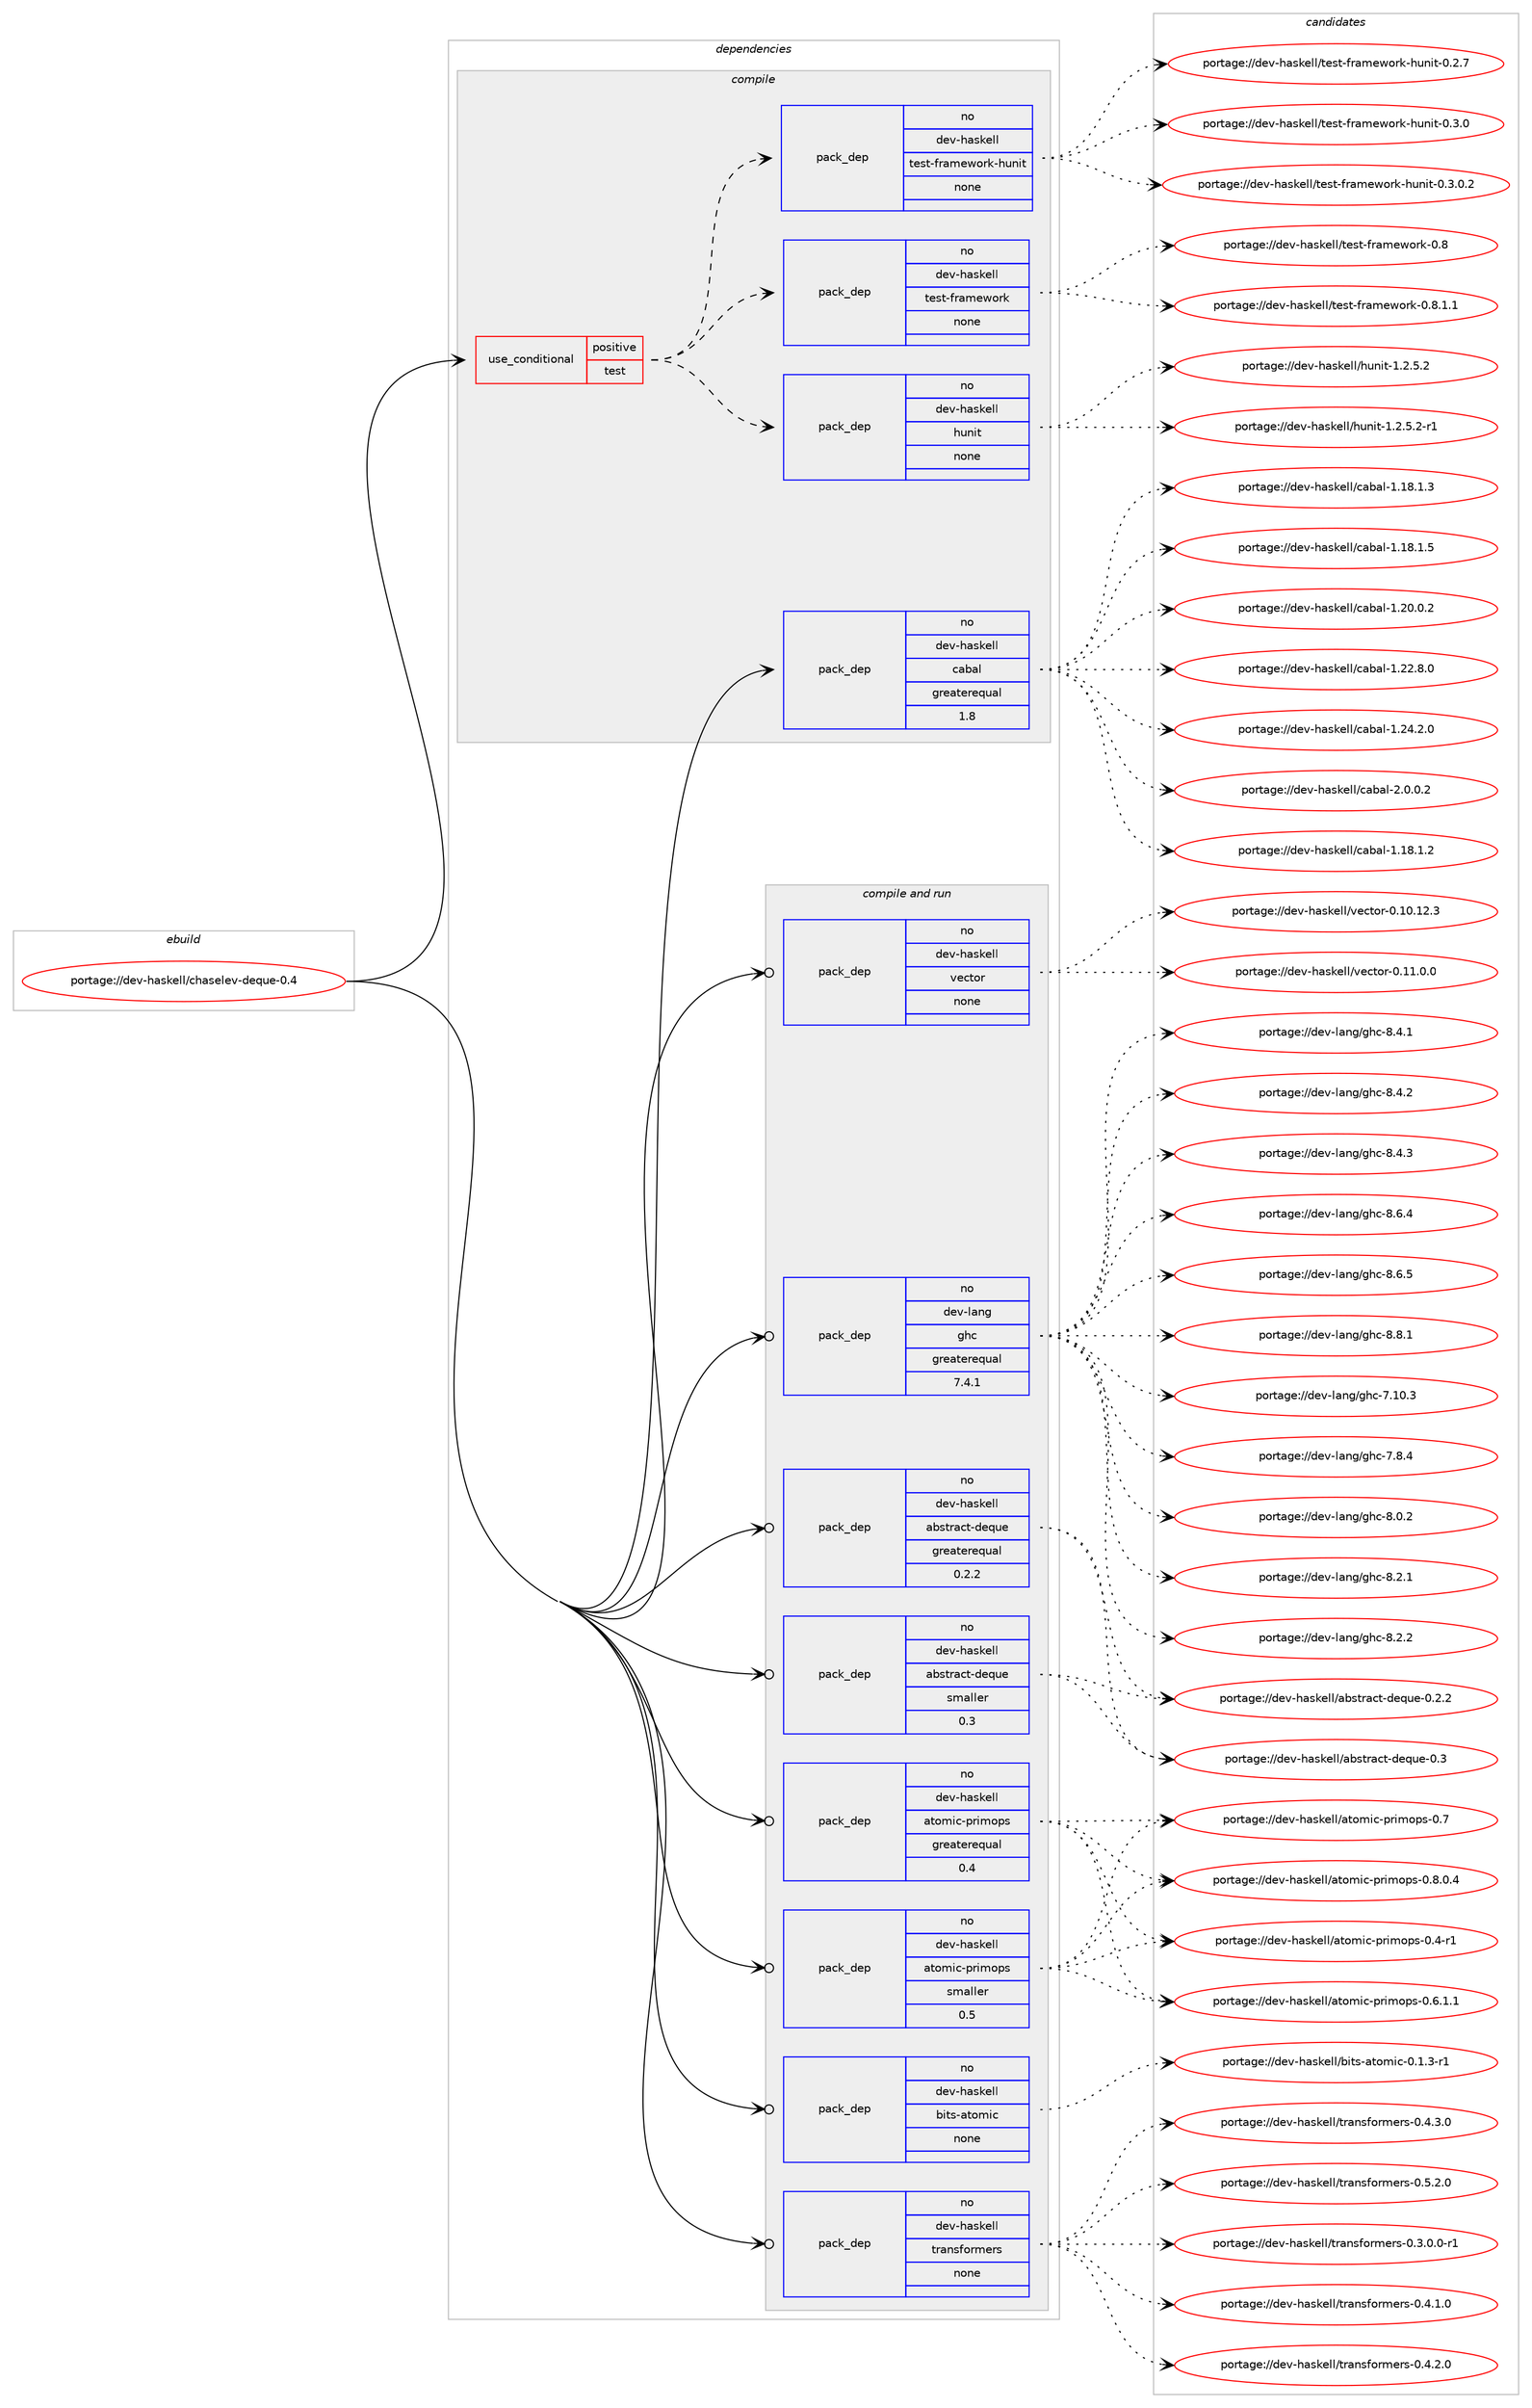 digraph prolog {

# *************
# Graph options
# *************

newrank=true;
concentrate=true;
compound=true;
graph [rankdir=LR,fontname=Helvetica,fontsize=10,ranksep=1.5];#, ranksep=2.5, nodesep=0.2];
edge  [arrowhead=vee];
node  [fontname=Helvetica,fontsize=10];

# **********
# The ebuild
# **********

subgraph cluster_leftcol {
color=gray;
rank=same;
label=<<i>ebuild</i>>;
id [label="portage://dev-haskell/chaselev-deque-0.4", color=red, width=4, href="../dev-haskell/chaselev-deque-0.4.svg"];
}

# ****************
# The dependencies
# ****************

subgraph cluster_midcol {
color=gray;
label=<<i>dependencies</i>>;
subgraph cluster_compile {
fillcolor="#eeeeee";
style=filled;
label=<<i>compile</i>>;
subgraph cond14521 {
dependency63898 [label=<<TABLE BORDER="0" CELLBORDER="1" CELLSPACING="0" CELLPADDING="4"><TR><TD ROWSPAN="3" CELLPADDING="10">use_conditional</TD></TR><TR><TD>positive</TD></TR><TR><TD>test</TD></TR></TABLE>>, shape=none, color=red];
subgraph pack47881 {
dependency63899 [label=<<TABLE BORDER="0" CELLBORDER="1" CELLSPACING="0" CELLPADDING="4" WIDTH="220"><TR><TD ROWSPAN="6" CELLPADDING="30">pack_dep</TD></TR><TR><TD WIDTH="110">no</TD></TR><TR><TD>dev-haskell</TD></TR><TR><TD>hunit</TD></TR><TR><TD>none</TD></TR><TR><TD></TD></TR></TABLE>>, shape=none, color=blue];
}
dependency63898:e -> dependency63899:w [weight=20,style="dashed",arrowhead="vee"];
subgraph pack47882 {
dependency63900 [label=<<TABLE BORDER="0" CELLBORDER="1" CELLSPACING="0" CELLPADDING="4" WIDTH="220"><TR><TD ROWSPAN="6" CELLPADDING="30">pack_dep</TD></TR><TR><TD WIDTH="110">no</TD></TR><TR><TD>dev-haskell</TD></TR><TR><TD>test-framework</TD></TR><TR><TD>none</TD></TR><TR><TD></TD></TR></TABLE>>, shape=none, color=blue];
}
dependency63898:e -> dependency63900:w [weight=20,style="dashed",arrowhead="vee"];
subgraph pack47883 {
dependency63901 [label=<<TABLE BORDER="0" CELLBORDER="1" CELLSPACING="0" CELLPADDING="4" WIDTH="220"><TR><TD ROWSPAN="6" CELLPADDING="30">pack_dep</TD></TR><TR><TD WIDTH="110">no</TD></TR><TR><TD>dev-haskell</TD></TR><TR><TD>test-framework-hunit</TD></TR><TR><TD>none</TD></TR><TR><TD></TD></TR></TABLE>>, shape=none, color=blue];
}
dependency63898:e -> dependency63901:w [weight=20,style="dashed",arrowhead="vee"];
}
id:e -> dependency63898:w [weight=20,style="solid",arrowhead="vee"];
subgraph pack47884 {
dependency63902 [label=<<TABLE BORDER="0" CELLBORDER="1" CELLSPACING="0" CELLPADDING="4" WIDTH="220"><TR><TD ROWSPAN="6" CELLPADDING="30">pack_dep</TD></TR><TR><TD WIDTH="110">no</TD></TR><TR><TD>dev-haskell</TD></TR><TR><TD>cabal</TD></TR><TR><TD>greaterequal</TD></TR><TR><TD>1.8</TD></TR></TABLE>>, shape=none, color=blue];
}
id:e -> dependency63902:w [weight=20,style="solid",arrowhead="vee"];
}
subgraph cluster_compileandrun {
fillcolor="#eeeeee";
style=filled;
label=<<i>compile and run</i>>;
subgraph pack47885 {
dependency63903 [label=<<TABLE BORDER="0" CELLBORDER="1" CELLSPACING="0" CELLPADDING="4" WIDTH="220"><TR><TD ROWSPAN="6" CELLPADDING="30">pack_dep</TD></TR><TR><TD WIDTH="110">no</TD></TR><TR><TD>dev-haskell</TD></TR><TR><TD>abstract-deque</TD></TR><TR><TD>greaterequal</TD></TR><TR><TD>0.2.2</TD></TR></TABLE>>, shape=none, color=blue];
}
id:e -> dependency63903:w [weight=20,style="solid",arrowhead="odotvee"];
subgraph pack47886 {
dependency63904 [label=<<TABLE BORDER="0" CELLBORDER="1" CELLSPACING="0" CELLPADDING="4" WIDTH="220"><TR><TD ROWSPAN="6" CELLPADDING="30">pack_dep</TD></TR><TR><TD WIDTH="110">no</TD></TR><TR><TD>dev-haskell</TD></TR><TR><TD>abstract-deque</TD></TR><TR><TD>smaller</TD></TR><TR><TD>0.3</TD></TR></TABLE>>, shape=none, color=blue];
}
id:e -> dependency63904:w [weight=20,style="solid",arrowhead="odotvee"];
subgraph pack47887 {
dependency63905 [label=<<TABLE BORDER="0" CELLBORDER="1" CELLSPACING="0" CELLPADDING="4" WIDTH="220"><TR><TD ROWSPAN="6" CELLPADDING="30">pack_dep</TD></TR><TR><TD WIDTH="110">no</TD></TR><TR><TD>dev-haskell</TD></TR><TR><TD>atomic-primops</TD></TR><TR><TD>greaterequal</TD></TR><TR><TD>0.4</TD></TR></TABLE>>, shape=none, color=blue];
}
id:e -> dependency63905:w [weight=20,style="solid",arrowhead="odotvee"];
subgraph pack47888 {
dependency63906 [label=<<TABLE BORDER="0" CELLBORDER="1" CELLSPACING="0" CELLPADDING="4" WIDTH="220"><TR><TD ROWSPAN="6" CELLPADDING="30">pack_dep</TD></TR><TR><TD WIDTH="110">no</TD></TR><TR><TD>dev-haskell</TD></TR><TR><TD>atomic-primops</TD></TR><TR><TD>smaller</TD></TR><TR><TD>0.5</TD></TR></TABLE>>, shape=none, color=blue];
}
id:e -> dependency63906:w [weight=20,style="solid",arrowhead="odotvee"];
subgraph pack47889 {
dependency63907 [label=<<TABLE BORDER="0" CELLBORDER="1" CELLSPACING="0" CELLPADDING="4" WIDTH="220"><TR><TD ROWSPAN="6" CELLPADDING="30">pack_dep</TD></TR><TR><TD WIDTH="110">no</TD></TR><TR><TD>dev-haskell</TD></TR><TR><TD>bits-atomic</TD></TR><TR><TD>none</TD></TR><TR><TD></TD></TR></TABLE>>, shape=none, color=blue];
}
id:e -> dependency63907:w [weight=20,style="solid",arrowhead="odotvee"];
subgraph pack47890 {
dependency63908 [label=<<TABLE BORDER="0" CELLBORDER="1" CELLSPACING="0" CELLPADDING="4" WIDTH="220"><TR><TD ROWSPAN="6" CELLPADDING="30">pack_dep</TD></TR><TR><TD WIDTH="110">no</TD></TR><TR><TD>dev-haskell</TD></TR><TR><TD>transformers</TD></TR><TR><TD>none</TD></TR><TR><TD></TD></TR></TABLE>>, shape=none, color=blue];
}
id:e -> dependency63908:w [weight=20,style="solid",arrowhead="odotvee"];
subgraph pack47891 {
dependency63909 [label=<<TABLE BORDER="0" CELLBORDER="1" CELLSPACING="0" CELLPADDING="4" WIDTH="220"><TR><TD ROWSPAN="6" CELLPADDING="30">pack_dep</TD></TR><TR><TD WIDTH="110">no</TD></TR><TR><TD>dev-haskell</TD></TR><TR><TD>vector</TD></TR><TR><TD>none</TD></TR><TR><TD></TD></TR></TABLE>>, shape=none, color=blue];
}
id:e -> dependency63909:w [weight=20,style="solid",arrowhead="odotvee"];
subgraph pack47892 {
dependency63910 [label=<<TABLE BORDER="0" CELLBORDER="1" CELLSPACING="0" CELLPADDING="4" WIDTH="220"><TR><TD ROWSPAN="6" CELLPADDING="30">pack_dep</TD></TR><TR><TD WIDTH="110">no</TD></TR><TR><TD>dev-lang</TD></TR><TR><TD>ghc</TD></TR><TR><TD>greaterequal</TD></TR><TR><TD>7.4.1</TD></TR></TABLE>>, shape=none, color=blue];
}
id:e -> dependency63910:w [weight=20,style="solid",arrowhead="odotvee"];
}
subgraph cluster_run {
fillcolor="#eeeeee";
style=filled;
label=<<i>run</i>>;
}
}

# **************
# The candidates
# **************

subgraph cluster_choices {
rank=same;
color=gray;
label=<<i>candidates</i>>;

subgraph choice47881 {
color=black;
nodesep=1;
choiceportage1001011184510497115107101108108471041171101051164549465046534650 [label="portage://dev-haskell/hunit-1.2.5.2", color=red, width=4,href="../dev-haskell/hunit-1.2.5.2.svg"];
choiceportage10010111845104971151071011081084710411711010511645494650465346504511449 [label="portage://dev-haskell/hunit-1.2.5.2-r1", color=red, width=4,href="../dev-haskell/hunit-1.2.5.2-r1.svg"];
dependency63899:e -> choiceportage1001011184510497115107101108108471041171101051164549465046534650:w [style=dotted,weight="100"];
dependency63899:e -> choiceportage10010111845104971151071011081084710411711010511645494650465346504511449:w [style=dotted,weight="100"];
}
subgraph choice47882 {
color=black;
nodesep=1;
choiceportage100101118451049711510710110810847116101115116451021149710910111911111410745484656 [label="portage://dev-haskell/test-framework-0.8", color=red, width=4,href="../dev-haskell/test-framework-0.8.svg"];
choiceportage10010111845104971151071011081084711610111511645102114971091011191111141074548465646494649 [label="portage://dev-haskell/test-framework-0.8.1.1", color=red, width=4,href="../dev-haskell/test-framework-0.8.1.1.svg"];
dependency63900:e -> choiceportage100101118451049711510710110810847116101115116451021149710910111911111410745484656:w [style=dotted,weight="100"];
dependency63900:e -> choiceportage10010111845104971151071011081084711610111511645102114971091011191111141074548465646494649:w [style=dotted,weight="100"];
}
subgraph choice47883 {
color=black;
nodesep=1;
choiceportage100101118451049711510710110810847116101115116451021149710910111911111410745104117110105116454846504655 [label="portage://dev-haskell/test-framework-hunit-0.2.7", color=red, width=4,href="../dev-haskell/test-framework-hunit-0.2.7.svg"];
choiceportage100101118451049711510710110810847116101115116451021149710910111911111410745104117110105116454846514648 [label="portage://dev-haskell/test-framework-hunit-0.3.0", color=red, width=4,href="../dev-haskell/test-framework-hunit-0.3.0.svg"];
choiceportage1001011184510497115107101108108471161011151164510211497109101119111114107451041171101051164548465146484650 [label="portage://dev-haskell/test-framework-hunit-0.3.0.2", color=red, width=4,href="../dev-haskell/test-framework-hunit-0.3.0.2.svg"];
dependency63901:e -> choiceportage100101118451049711510710110810847116101115116451021149710910111911111410745104117110105116454846504655:w [style=dotted,weight="100"];
dependency63901:e -> choiceportage100101118451049711510710110810847116101115116451021149710910111911111410745104117110105116454846514648:w [style=dotted,weight="100"];
dependency63901:e -> choiceportage1001011184510497115107101108108471161011151164510211497109101119111114107451041171101051164548465146484650:w [style=dotted,weight="100"];
}
subgraph choice47884 {
color=black;
nodesep=1;
choiceportage10010111845104971151071011081084799979897108454946495646494650 [label="portage://dev-haskell/cabal-1.18.1.2", color=red, width=4,href="../dev-haskell/cabal-1.18.1.2.svg"];
choiceportage10010111845104971151071011081084799979897108454946495646494651 [label="portage://dev-haskell/cabal-1.18.1.3", color=red, width=4,href="../dev-haskell/cabal-1.18.1.3.svg"];
choiceportage10010111845104971151071011081084799979897108454946495646494653 [label="portage://dev-haskell/cabal-1.18.1.5", color=red, width=4,href="../dev-haskell/cabal-1.18.1.5.svg"];
choiceportage10010111845104971151071011081084799979897108454946504846484650 [label="portage://dev-haskell/cabal-1.20.0.2", color=red, width=4,href="../dev-haskell/cabal-1.20.0.2.svg"];
choiceportage10010111845104971151071011081084799979897108454946505046564648 [label="portage://dev-haskell/cabal-1.22.8.0", color=red, width=4,href="../dev-haskell/cabal-1.22.8.0.svg"];
choiceportage10010111845104971151071011081084799979897108454946505246504648 [label="portage://dev-haskell/cabal-1.24.2.0", color=red, width=4,href="../dev-haskell/cabal-1.24.2.0.svg"];
choiceportage100101118451049711510710110810847999798971084550464846484650 [label="portage://dev-haskell/cabal-2.0.0.2", color=red, width=4,href="../dev-haskell/cabal-2.0.0.2.svg"];
dependency63902:e -> choiceportage10010111845104971151071011081084799979897108454946495646494650:w [style=dotted,weight="100"];
dependency63902:e -> choiceportage10010111845104971151071011081084799979897108454946495646494651:w [style=dotted,weight="100"];
dependency63902:e -> choiceportage10010111845104971151071011081084799979897108454946495646494653:w [style=dotted,weight="100"];
dependency63902:e -> choiceportage10010111845104971151071011081084799979897108454946504846484650:w [style=dotted,weight="100"];
dependency63902:e -> choiceportage10010111845104971151071011081084799979897108454946505046564648:w [style=dotted,weight="100"];
dependency63902:e -> choiceportage10010111845104971151071011081084799979897108454946505246504648:w [style=dotted,weight="100"];
dependency63902:e -> choiceportage100101118451049711510710110810847999798971084550464846484650:w [style=dotted,weight="100"];
}
subgraph choice47885 {
color=black;
nodesep=1;
choiceportage1001011184510497115107101108108479798115116114979911645100101113117101454846504650 [label="portage://dev-haskell/abstract-deque-0.2.2", color=red, width=4,href="../dev-haskell/abstract-deque-0.2.2.svg"];
choiceportage100101118451049711510710110810847979811511611497991164510010111311710145484651 [label="portage://dev-haskell/abstract-deque-0.3", color=red, width=4,href="../dev-haskell/abstract-deque-0.3.svg"];
dependency63903:e -> choiceportage1001011184510497115107101108108479798115116114979911645100101113117101454846504650:w [style=dotted,weight="100"];
dependency63903:e -> choiceportage100101118451049711510710110810847979811511611497991164510010111311710145484651:w [style=dotted,weight="100"];
}
subgraph choice47886 {
color=black;
nodesep=1;
choiceportage1001011184510497115107101108108479798115116114979911645100101113117101454846504650 [label="portage://dev-haskell/abstract-deque-0.2.2", color=red, width=4,href="../dev-haskell/abstract-deque-0.2.2.svg"];
choiceportage100101118451049711510710110810847979811511611497991164510010111311710145484651 [label="portage://dev-haskell/abstract-deque-0.3", color=red, width=4,href="../dev-haskell/abstract-deque-0.3.svg"];
dependency63904:e -> choiceportage1001011184510497115107101108108479798115116114979911645100101113117101454846504650:w [style=dotted,weight="100"];
dependency63904:e -> choiceportage100101118451049711510710110810847979811511611497991164510010111311710145484651:w [style=dotted,weight="100"];
}
subgraph choice47887 {
color=black;
nodesep=1;
choiceportage100101118451049711510710110810847971161111091059945112114105109111112115454846524511449 [label="portage://dev-haskell/atomic-primops-0.4-r1", color=red, width=4,href="../dev-haskell/atomic-primops-0.4-r1.svg"];
choiceportage1001011184510497115107101108108479711611110910599451121141051091111121154548465446494649 [label="portage://dev-haskell/atomic-primops-0.6.1.1", color=red, width=4,href="../dev-haskell/atomic-primops-0.6.1.1.svg"];
choiceportage10010111845104971151071011081084797116111109105994511211410510911111211545484655 [label="portage://dev-haskell/atomic-primops-0.7", color=red, width=4,href="../dev-haskell/atomic-primops-0.7.svg"];
choiceportage1001011184510497115107101108108479711611110910599451121141051091111121154548465646484652 [label="portage://dev-haskell/atomic-primops-0.8.0.4", color=red, width=4,href="../dev-haskell/atomic-primops-0.8.0.4.svg"];
dependency63905:e -> choiceportage100101118451049711510710110810847971161111091059945112114105109111112115454846524511449:w [style=dotted,weight="100"];
dependency63905:e -> choiceportage1001011184510497115107101108108479711611110910599451121141051091111121154548465446494649:w [style=dotted,weight="100"];
dependency63905:e -> choiceportage10010111845104971151071011081084797116111109105994511211410510911111211545484655:w [style=dotted,weight="100"];
dependency63905:e -> choiceportage1001011184510497115107101108108479711611110910599451121141051091111121154548465646484652:w [style=dotted,weight="100"];
}
subgraph choice47888 {
color=black;
nodesep=1;
choiceportage100101118451049711510710110810847971161111091059945112114105109111112115454846524511449 [label="portage://dev-haskell/atomic-primops-0.4-r1", color=red, width=4,href="../dev-haskell/atomic-primops-0.4-r1.svg"];
choiceportage1001011184510497115107101108108479711611110910599451121141051091111121154548465446494649 [label="portage://dev-haskell/atomic-primops-0.6.1.1", color=red, width=4,href="../dev-haskell/atomic-primops-0.6.1.1.svg"];
choiceportage10010111845104971151071011081084797116111109105994511211410510911111211545484655 [label="portage://dev-haskell/atomic-primops-0.7", color=red, width=4,href="../dev-haskell/atomic-primops-0.7.svg"];
choiceportage1001011184510497115107101108108479711611110910599451121141051091111121154548465646484652 [label="portage://dev-haskell/atomic-primops-0.8.0.4", color=red, width=4,href="../dev-haskell/atomic-primops-0.8.0.4.svg"];
dependency63906:e -> choiceportage100101118451049711510710110810847971161111091059945112114105109111112115454846524511449:w [style=dotted,weight="100"];
dependency63906:e -> choiceportage1001011184510497115107101108108479711611110910599451121141051091111121154548465446494649:w [style=dotted,weight="100"];
dependency63906:e -> choiceportage10010111845104971151071011081084797116111109105994511211410510911111211545484655:w [style=dotted,weight="100"];
dependency63906:e -> choiceportage1001011184510497115107101108108479711611110910599451121141051091111121154548465646484652:w [style=dotted,weight="100"];
}
subgraph choice47889 {
color=black;
nodesep=1;
choiceportage100101118451049711510710110810847981051161154597116111109105994548464946514511449 [label="portage://dev-haskell/bits-atomic-0.1.3-r1", color=red, width=4,href="../dev-haskell/bits-atomic-0.1.3-r1.svg"];
dependency63907:e -> choiceportage100101118451049711510710110810847981051161154597116111109105994548464946514511449:w [style=dotted,weight="100"];
}
subgraph choice47890 {
color=black;
nodesep=1;
choiceportage1001011184510497115107101108108471161149711011510211111410910111411545484651464846484511449 [label="portage://dev-haskell/transformers-0.3.0.0-r1", color=red, width=4,href="../dev-haskell/transformers-0.3.0.0-r1.svg"];
choiceportage100101118451049711510710110810847116114971101151021111141091011141154548465246494648 [label="portage://dev-haskell/transformers-0.4.1.0", color=red, width=4,href="../dev-haskell/transformers-0.4.1.0.svg"];
choiceportage100101118451049711510710110810847116114971101151021111141091011141154548465246504648 [label="portage://dev-haskell/transformers-0.4.2.0", color=red, width=4,href="../dev-haskell/transformers-0.4.2.0.svg"];
choiceportage100101118451049711510710110810847116114971101151021111141091011141154548465246514648 [label="portage://dev-haskell/transformers-0.4.3.0", color=red, width=4,href="../dev-haskell/transformers-0.4.3.0.svg"];
choiceportage100101118451049711510710110810847116114971101151021111141091011141154548465346504648 [label="portage://dev-haskell/transformers-0.5.2.0", color=red, width=4,href="../dev-haskell/transformers-0.5.2.0.svg"];
dependency63908:e -> choiceportage1001011184510497115107101108108471161149711011510211111410910111411545484651464846484511449:w [style=dotted,weight="100"];
dependency63908:e -> choiceportage100101118451049711510710110810847116114971101151021111141091011141154548465246494648:w [style=dotted,weight="100"];
dependency63908:e -> choiceportage100101118451049711510710110810847116114971101151021111141091011141154548465246504648:w [style=dotted,weight="100"];
dependency63908:e -> choiceportage100101118451049711510710110810847116114971101151021111141091011141154548465246514648:w [style=dotted,weight="100"];
dependency63908:e -> choiceportage100101118451049711510710110810847116114971101151021111141091011141154548465346504648:w [style=dotted,weight="100"];
}
subgraph choice47891 {
color=black;
nodesep=1;
choiceportage1001011184510497115107101108108471181019911611111445484649484649504651 [label="portage://dev-haskell/vector-0.10.12.3", color=red, width=4,href="../dev-haskell/vector-0.10.12.3.svg"];
choiceportage10010111845104971151071011081084711810199116111114454846494946484648 [label="portage://dev-haskell/vector-0.11.0.0", color=red, width=4,href="../dev-haskell/vector-0.11.0.0.svg"];
dependency63909:e -> choiceportage1001011184510497115107101108108471181019911611111445484649484649504651:w [style=dotted,weight="100"];
dependency63909:e -> choiceportage10010111845104971151071011081084711810199116111114454846494946484648:w [style=dotted,weight="100"];
}
subgraph choice47892 {
color=black;
nodesep=1;
choiceportage1001011184510897110103471031049945554649484651 [label="portage://dev-lang/ghc-7.10.3", color=red, width=4,href="../dev-lang/ghc-7.10.3.svg"];
choiceportage10010111845108971101034710310499455546564652 [label="portage://dev-lang/ghc-7.8.4", color=red, width=4,href="../dev-lang/ghc-7.8.4.svg"];
choiceportage10010111845108971101034710310499455646484650 [label="portage://dev-lang/ghc-8.0.2", color=red, width=4,href="../dev-lang/ghc-8.0.2.svg"];
choiceportage10010111845108971101034710310499455646504649 [label="portage://dev-lang/ghc-8.2.1", color=red, width=4,href="../dev-lang/ghc-8.2.1.svg"];
choiceportage10010111845108971101034710310499455646504650 [label="portage://dev-lang/ghc-8.2.2", color=red, width=4,href="../dev-lang/ghc-8.2.2.svg"];
choiceportage10010111845108971101034710310499455646524649 [label="portage://dev-lang/ghc-8.4.1", color=red, width=4,href="../dev-lang/ghc-8.4.1.svg"];
choiceportage10010111845108971101034710310499455646524650 [label="portage://dev-lang/ghc-8.4.2", color=red, width=4,href="../dev-lang/ghc-8.4.2.svg"];
choiceportage10010111845108971101034710310499455646524651 [label="portage://dev-lang/ghc-8.4.3", color=red, width=4,href="../dev-lang/ghc-8.4.3.svg"];
choiceportage10010111845108971101034710310499455646544652 [label="portage://dev-lang/ghc-8.6.4", color=red, width=4,href="../dev-lang/ghc-8.6.4.svg"];
choiceportage10010111845108971101034710310499455646544653 [label="portage://dev-lang/ghc-8.6.5", color=red, width=4,href="../dev-lang/ghc-8.6.5.svg"];
choiceportage10010111845108971101034710310499455646564649 [label="portage://dev-lang/ghc-8.8.1", color=red, width=4,href="../dev-lang/ghc-8.8.1.svg"];
dependency63910:e -> choiceportage1001011184510897110103471031049945554649484651:w [style=dotted,weight="100"];
dependency63910:e -> choiceportage10010111845108971101034710310499455546564652:w [style=dotted,weight="100"];
dependency63910:e -> choiceportage10010111845108971101034710310499455646484650:w [style=dotted,weight="100"];
dependency63910:e -> choiceportage10010111845108971101034710310499455646504649:w [style=dotted,weight="100"];
dependency63910:e -> choiceportage10010111845108971101034710310499455646504650:w [style=dotted,weight="100"];
dependency63910:e -> choiceportage10010111845108971101034710310499455646524649:w [style=dotted,weight="100"];
dependency63910:e -> choiceportage10010111845108971101034710310499455646524650:w [style=dotted,weight="100"];
dependency63910:e -> choiceportage10010111845108971101034710310499455646524651:w [style=dotted,weight="100"];
dependency63910:e -> choiceportage10010111845108971101034710310499455646544652:w [style=dotted,weight="100"];
dependency63910:e -> choiceportage10010111845108971101034710310499455646544653:w [style=dotted,weight="100"];
dependency63910:e -> choiceportage10010111845108971101034710310499455646564649:w [style=dotted,weight="100"];
}
}

}
